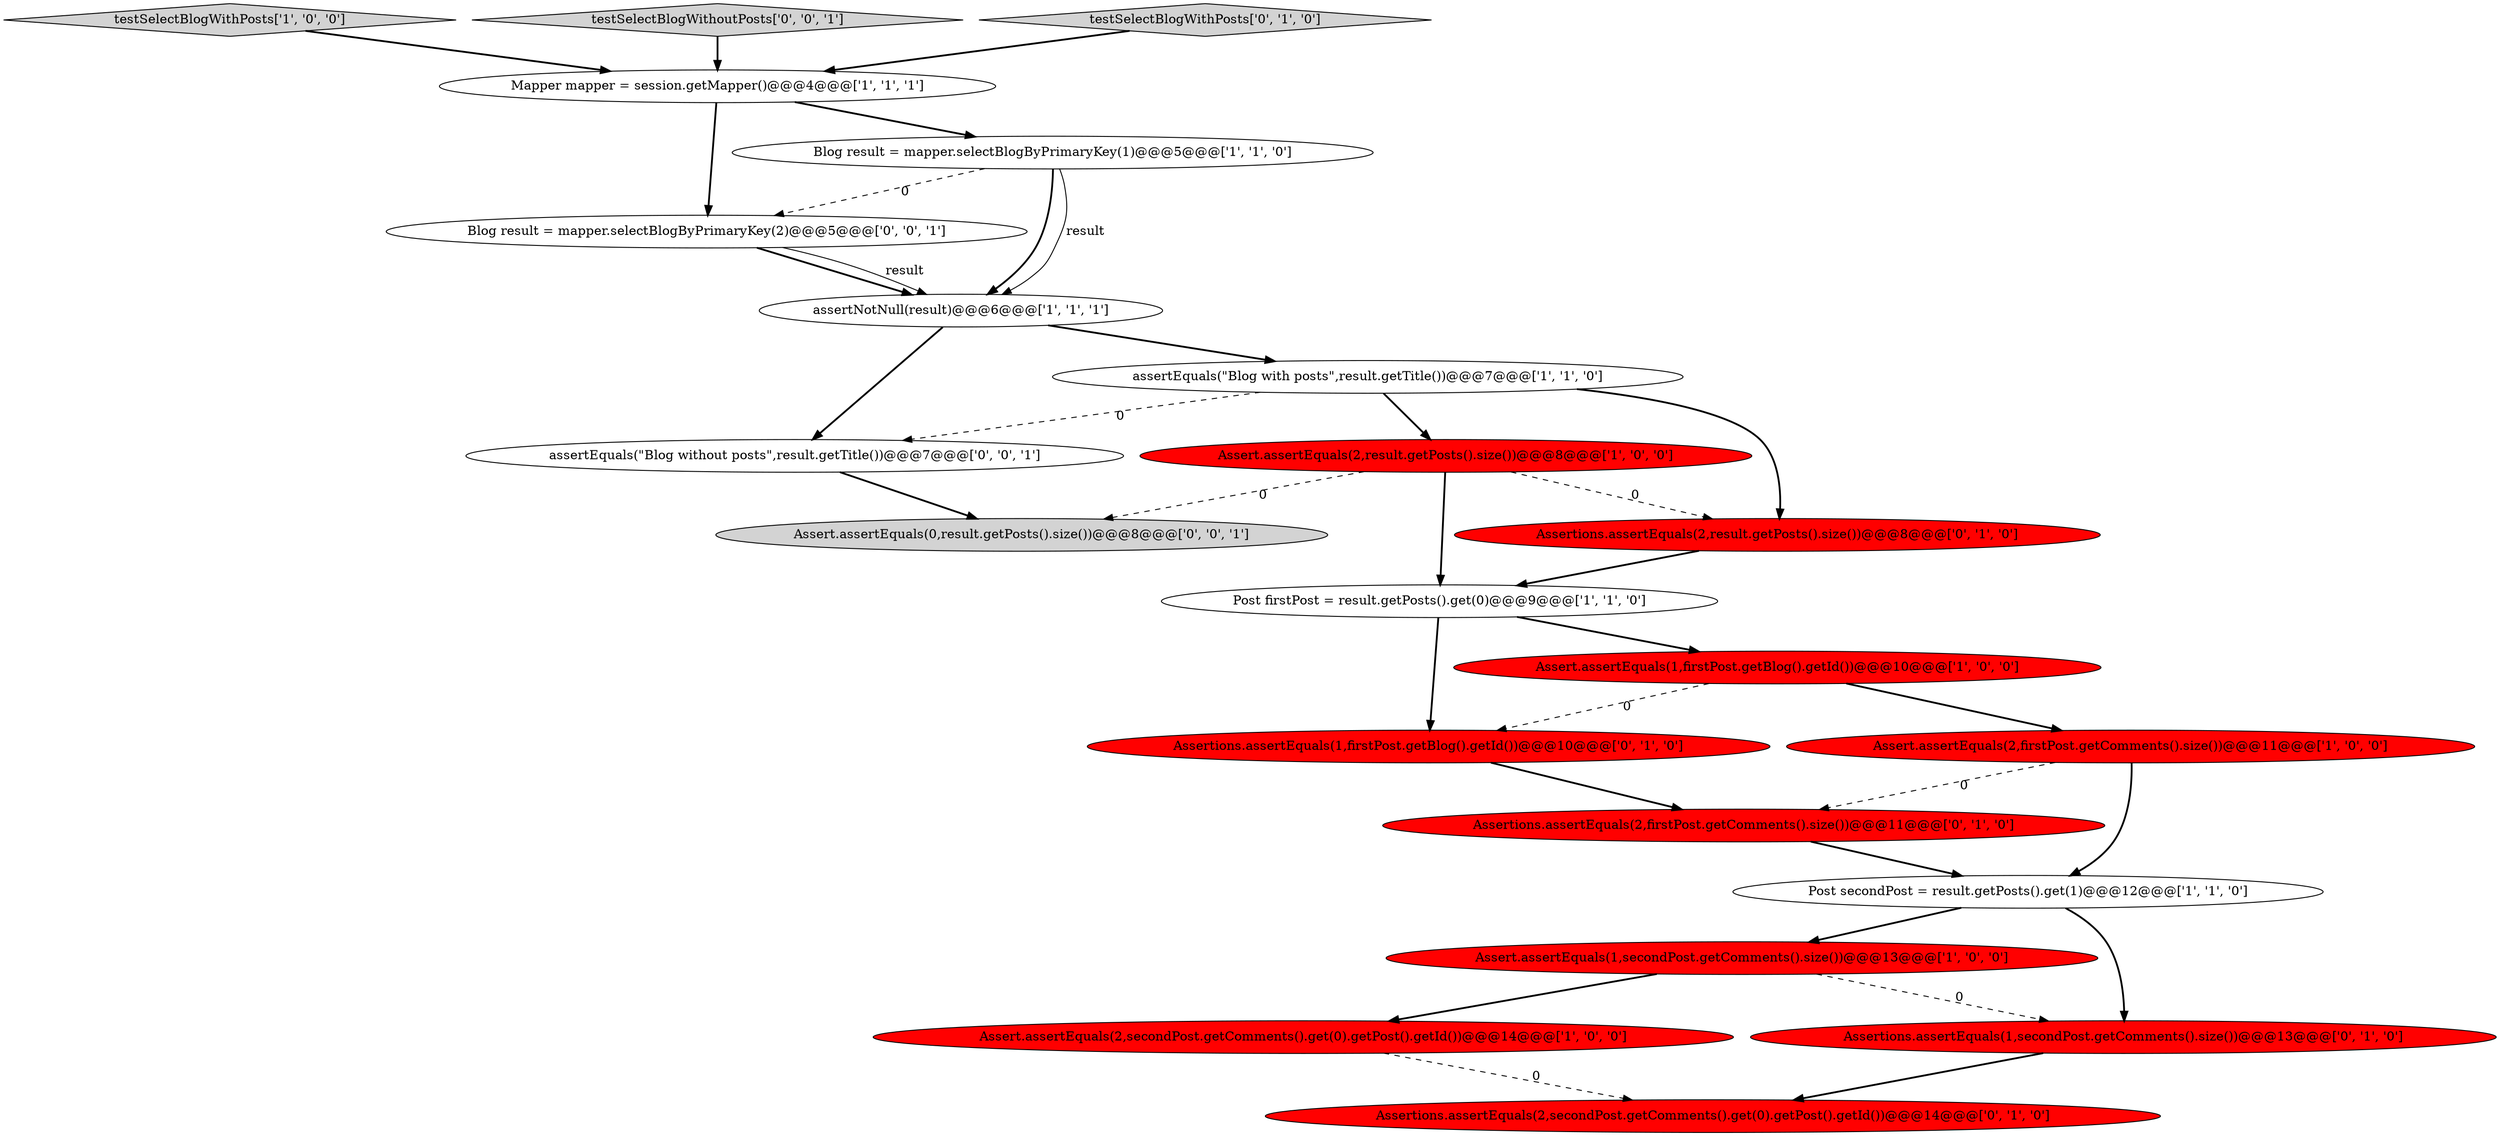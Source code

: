 digraph {
19 [style = filled, label = "assertEquals(\"Blog without posts\",result.getTitle())@@@7@@@['0', '0', '1']", fillcolor = white, shape = ellipse image = "AAA0AAABBB3BBB"];
3 [style = filled, label = "testSelectBlogWithPosts['1', '0', '0']", fillcolor = lightgray, shape = diamond image = "AAA0AAABBB1BBB"];
17 [style = filled, label = "Assertions.assertEquals(1,firstPost.getBlog().getId())@@@10@@@['0', '1', '0']", fillcolor = red, shape = ellipse image = "AAA1AAABBB2BBB"];
10 [style = filled, label = "Assert.assertEquals(2,secondPost.getComments().get(0).getPost().getId())@@@14@@@['1', '0', '0']", fillcolor = red, shape = ellipse image = "AAA1AAABBB1BBB"];
13 [style = filled, label = "Assertions.assertEquals(2,firstPost.getComments().size())@@@11@@@['0', '1', '0']", fillcolor = red, shape = ellipse image = "AAA1AAABBB2BBB"];
5 [style = filled, label = "Mapper mapper = session.getMapper()@@@4@@@['1', '1', '1']", fillcolor = white, shape = ellipse image = "AAA0AAABBB1BBB"];
15 [style = filled, label = "Assertions.assertEquals(2,secondPost.getComments().get(0).getPost().getId())@@@14@@@['0', '1', '0']", fillcolor = red, shape = ellipse image = "AAA1AAABBB2BBB"];
8 [style = filled, label = "Assert.assertEquals(1,secondPost.getComments().size())@@@13@@@['1', '0', '0']", fillcolor = red, shape = ellipse image = "AAA1AAABBB1BBB"];
4 [style = filled, label = "Assert.assertEquals(2,result.getPosts().size())@@@8@@@['1', '0', '0']", fillcolor = red, shape = ellipse image = "AAA1AAABBB1BBB"];
9 [style = filled, label = "assertEquals(\"Blog with posts\",result.getTitle())@@@7@@@['1', '1', '0']", fillcolor = white, shape = ellipse image = "AAA0AAABBB1BBB"];
14 [style = filled, label = "Assertions.assertEquals(1,secondPost.getComments().size())@@@13@@@['0', '1', '0']", fillcolor = red, shape = ellipse image = "AAA1AAABBB2BBB"];
20 [style = filled, label = "testSelectBlogWithoutPosts['0', '0', '1']", fillcolor = lightgray, shape = diamond image = "AAA0AAABBB3BBB"];
21 [style = filled, label = "Assert.assertEquals(0,result.getPosts().size())@@@8@@@['0', '0', '1']", fillcolor = lightgray, shape = ellipse image = "AAA0AAABBB3BBB"];
18 [style = filled, label = "Blog result = mapper.selectBlogByPrimaryKey(2)@@@5@@@['0', '0', '1']", fillcolor = white, shape = ellipse image = "AAA0AAABBB3BBB"];
6 [style = filled, label = "Post firstPost = result.getPosts().get(0)@@@9@@@['1', '1', '0']", fillcolor = white, shape = ellipse image = "AAA0AAABBB1BBB"];
0 [style = filled, label = "Post secondPost = result.getPosts().get(1)@@@12@@@['1', '1', '0']", fillcolor = white, shape = ellipse image = "AAA0AAABBB1BBB"];
12 [style = filled, label = "Assertions.assertEquals(2,result.getPosts().size())@@@8@@@['0', '1', '0']", fillcolor = red, shape = ellipse image = "AAA1AAABBB2BBB"];
16 [style = filled, label = "testSelectBlogWithPosts['0', '1', '0']", fillcolor = lightgray, shape = diamond image = "AAA0AAABBB2BBB"];
1 [style = filled, label = "Assert.assertEquals(1,firstPost.getBlog().getId())@@@10@@@['1', '0', '0']", fillcolor = red, shape = ellipse image = "AAA1AAABBB1BBB"];
7 [style = filled, label = "Blog result = mapper.selectBlogByPrimaryKey(1)@@@5@@@['1', '1', '0']", fillcolor = white, shape = ellipse image = "AAA0AAABBB1BBB"];
11 [style = filled, label = "assertNotNull(result)@@@6@@@['1', '1', '1']", fillcolor = white, shape = ellipse image = "AAA0AAABBB1BBB"];
2 [style = filled, label = "Assert.assertEquals(2,firstPost.getComments().size())@@@11@@@['1', '0', '0']", fillcolor = red, shape = ellipse image = "AAA1AAABBB1BBB"];
6->17 [style = bold, label=""];
10->15 [style = dashed, label="0"];
8->10 [style = bold, label=""];
7->11 [style = bold, label=""];
7->18 [style = dashed, label="0"];
4->6 [style = bold, label=""];
9->4 [style = bold, label=""];
18->11 [style = bold, label=""];
5->18 [style = bold, label=""];
8->14 [style = dashed, label="0"];
11->19 [style = bold, label=""];
11->9 [style = bold, label=""];
12->6 [style = bold, label=""];
4->21 [style = dashed, label="0"];
4->12 [style = dashed, label="0"];
20->5 [style = bold, label=""];
9->19 [style = dashed, label="0"];
6->1 [style = bold, label=""];
3->5 [style = bold, label=""];
2->0 [style = bold, label=""];
0->14 [style = bold, label=""];
1->17 [style = dashed, label="0"];
7->11 [style = solid, label="result"];
2->13 [style = dashed, label="0"];
18->11 [style = solid, label="result"];
0->8 [style = bold, label=""];
16->5 [style = bold, label=""];
5->7 [style = bold, label=""];
14->15 [style = bold, label=""];
1->2 [style = bold, label=""];
17->13 [style = bold, label=""];
9->12 [style = bold, label=""];
13->0 [style = bold, label=""];
19->21 [style = bold, label=""];
}
